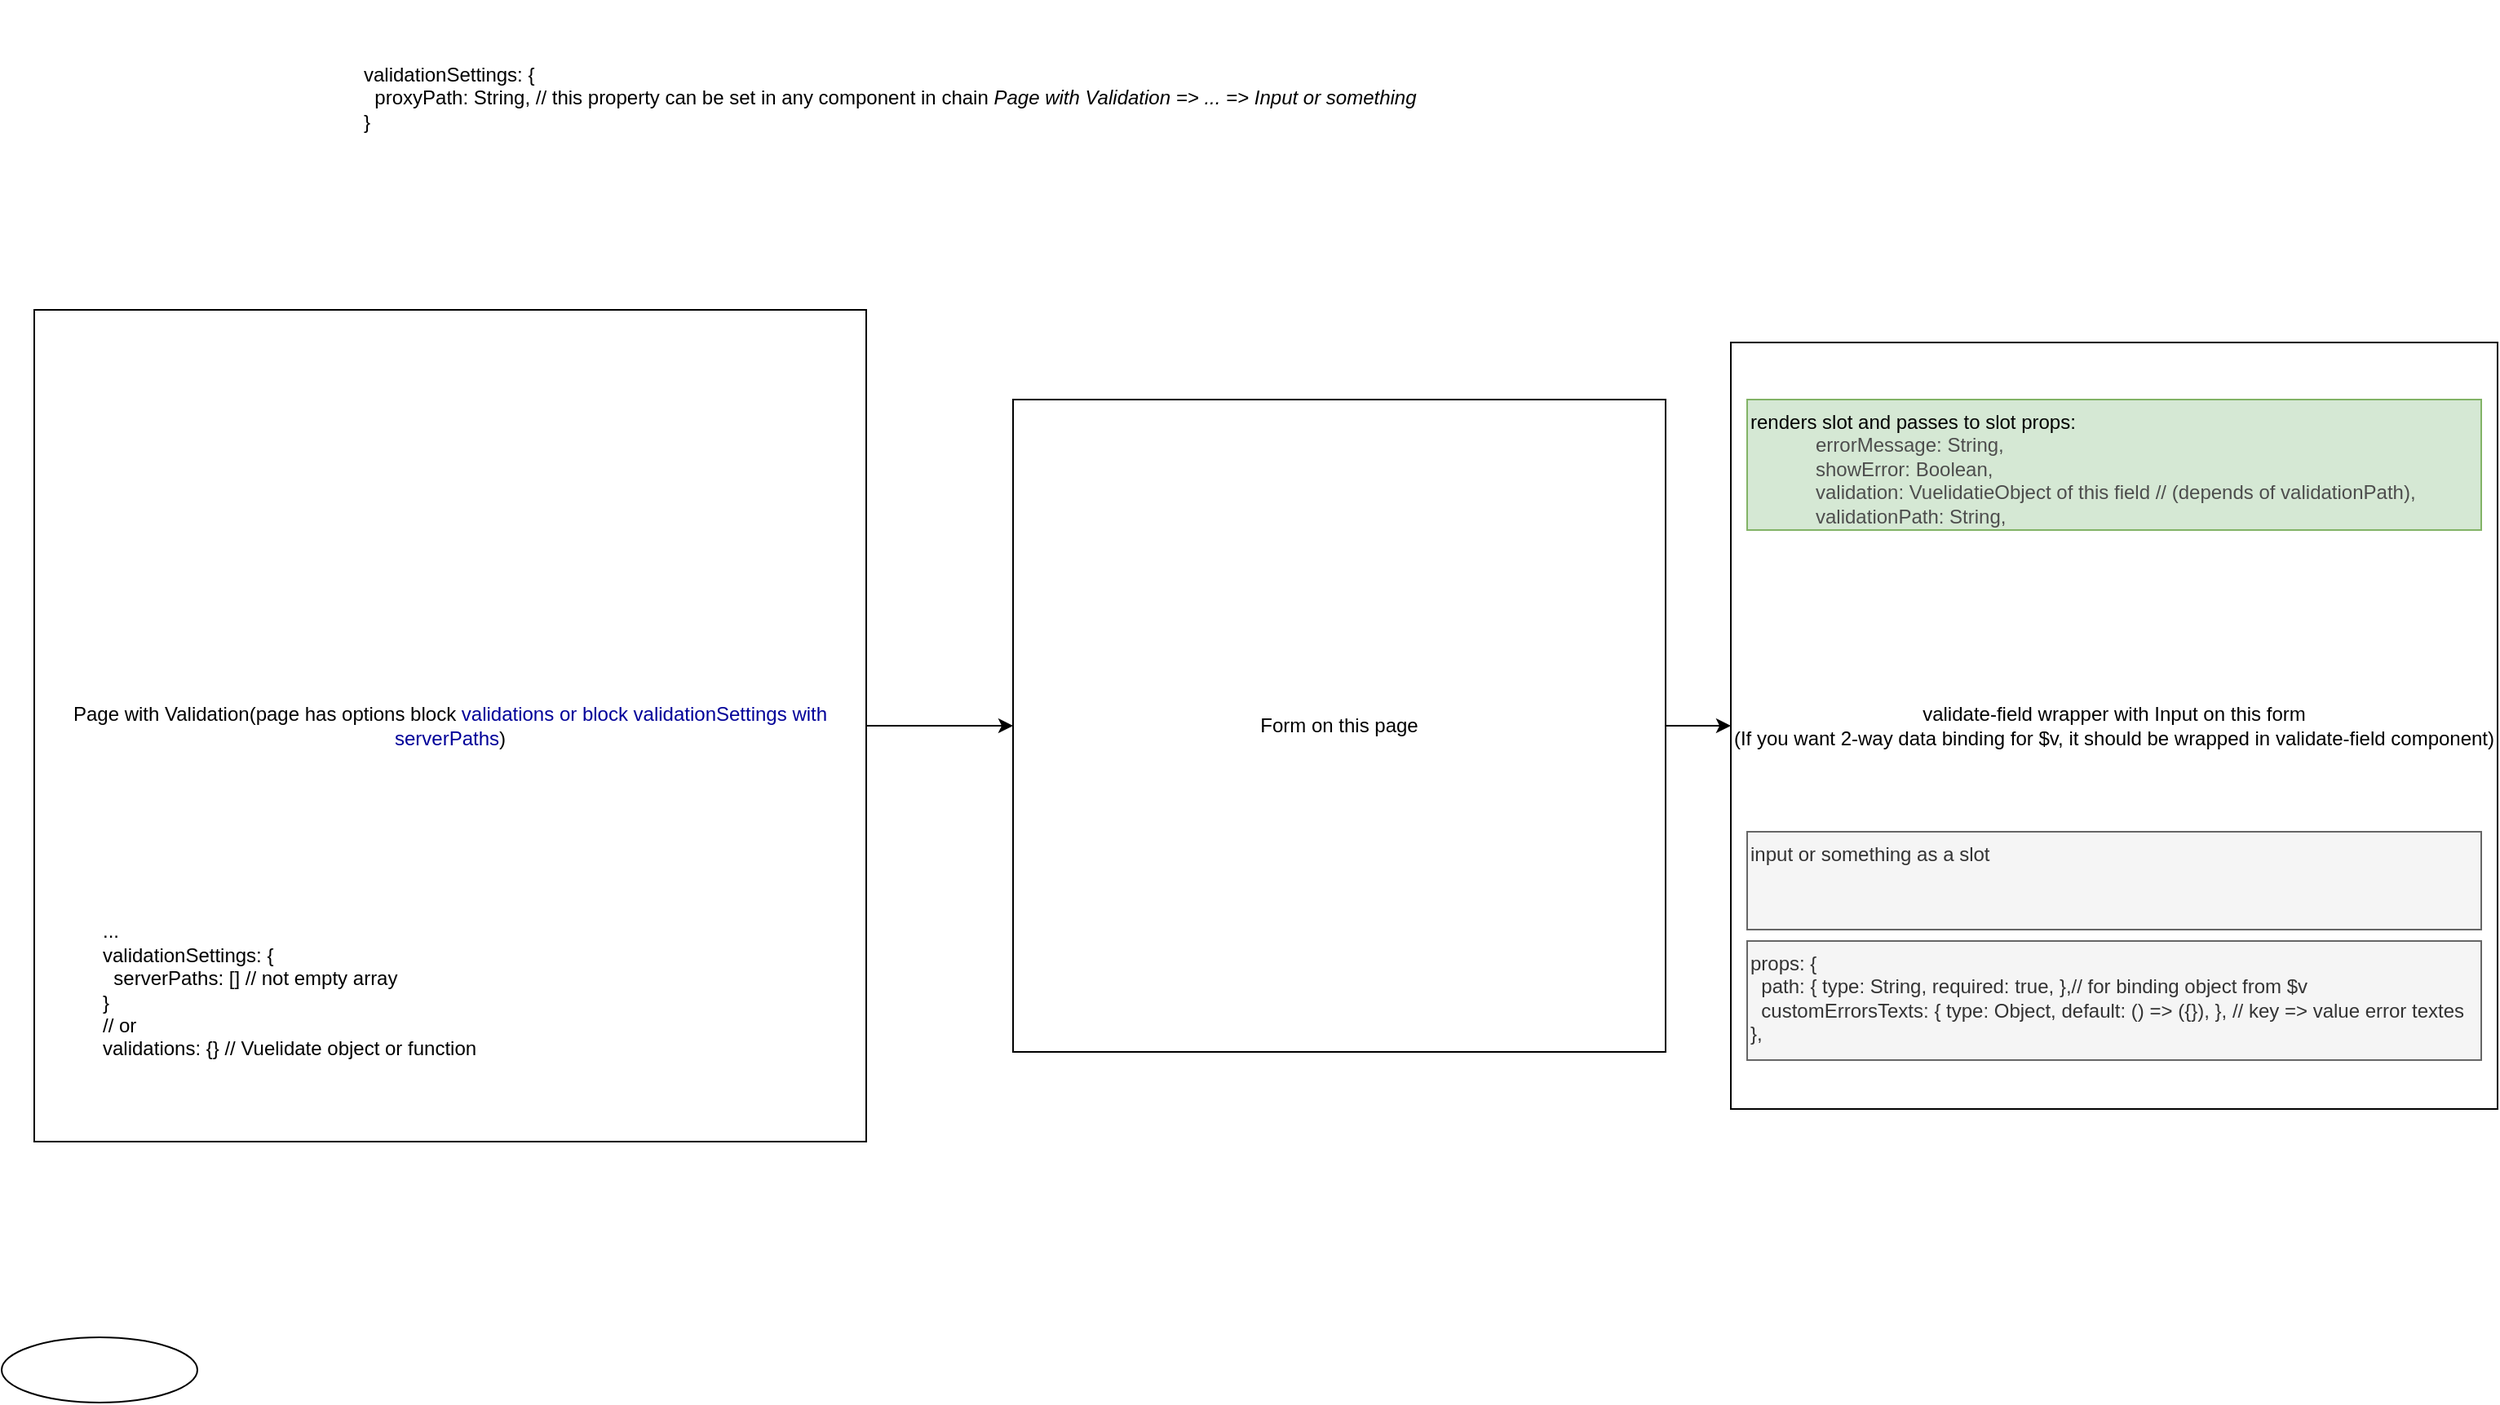 <mxfile version="12.5.5" type="device"><diagram id="c8gkNbU72sRuuRXMx1tc" name="Page-1"><mxGraphModel dx="1113" dy="760" grid="1" gridSize="10" guides="1" tooltips="1" connect="1" arrows="1" fold="1" page="1" pageScale="1" pageWidth="827" pageHeight="1169" math="0" shadow="0"><root><mxCell id="0"/><mxCell id="1" parent="0"/><mxCell id="3KYWlv0enxDmBssMcUOx-5" value="" style="edgeStyle=orthogonalEdgeStyle;rounded=0;orthogonalLoop=1;jettySize=auto;html=1;" edge="1" parent="1" source="3KYWlv0enxDmBssMcUOx-1" target="3KYWlv0enxDmBssMcUOx-4"><mxGeometry relative="1" as="geometry"/></mxCell><mxCell id="3KYWlv0enxDmBssMcUOx-1" value="Page with Validation(page has options block &lt;font color=&quot;#000099&quot;&gt;validations or block validationSettings with serverPaths&lt;/font&gt;)" style="whiteSpace=wrap;html=1;aspect=fixed;" vertex="1" parent="1"><mxGeometry x="140" y="210" width="510" height="510" as="geometry"/></mxCell><mxCell id="3KYWlv0enxDmBssMcUOx-7" value="" style="edgeStyle=orthogonalEdgeStyle;rounded=0;orthogonalLoop=1;jettySize=auto;html=1;" edge="1" parent="1" source="3KYWlv0enxDmBssMcUOx-4" target="3KYWlv0enxDmBssMcUOx-6"><mxGeometry relative="1" as="geometry"/></mxCell><mxCell id="3KYWlv0enxDmBssMcUOx-4" value="Form on this page" style="whiteSpace=wrap;html=1;aspect=fixed;" vertex="1" parent="1"><mxGeometry x="740" y="265" width="400" height="400" as="geometry"/></mxCell><mxCell id="3KYWlv0enxDmBssMcUOx-6" value="validate-field wrapper with Input on this form&lt;br&gt;(If you want 2-way data binding for $v, it should be wrapped in validate-field component)" style="whiteSpace=wrap;html=1;aspect=fixed;" vertex="1" parent="1"><mxGeometry x="1180" y="230" width="470" height="470" as="geometry"/></mxCell><mxCell id="3KYWlv0enxDmBssMcUOx-3" value="...&lt;br&gt;validationSettings: {&lt;br&gt;&amp;nbsp; serverPaths: [] // not empty array&lt;br&gt;}&lt;br&gt;// or&lt;br&gt;validations: {} // Vuelidate object or function" style="text;html=1;strokeColor=none;fillColor=none;align=left;verticalAlign=middle;whiteSpace=wrap;rounded=0;" vertex="1" parent="1"><mxGeometry x="180" y="574" width="280" height="106" as="geometry"/></mxCell><mxCell id="3KYWlv0enxDmBssMcUOx-11" value="props: {&lt;br&gt;&amp;nbsp; path: { type: String, required: true, },// for binding object from $v&lt;br&gt;&amp;nbsp; customErrorsTexts: { type: Object, default: () =&amp;gt; ({}), }, // key =&amp;gt; value error textes&lt;br&gt;}," style="text;html=1;fillColor=#f5f5f5;strokeColor=#666666;fontColor=#333333;" vertex="1" parent="1"><mxGeometry x="1190" y="597" width="450" height="73" as="geometry"/></mxCell><mxCell id="3KYWlv0enxDmBssMcUOx-12" value="input or something as a slot" style="text;html=1;fillColor=#f5f5f5;strokeColor=#666666;fontColor=#333333;" vertex="1" parent="1"><mxGeometry x="1190" y="530" width="450" height="60" as="geometry"/></mxCell><mxCell id="3KYWlv0enxDmBssMcUOx-13" value="renders slot and passes to slot props:&lt;br&gt;&lt;blockquote style=&quot;margin: 0 0 0 40px ; border: none ; padding: 0px&quot;&gt;&lt;font color=&quot;#4d4d4d&quot;&gt;errorMessage: String,&amp;nbsp;&lt;br&gt;&lt;/font&gt;&lt;font color=&quot;#4d4d4d&quot;&gt;showError: Boolean,&amp;nbsp;&lt;br&gt;&lt;/font&gt;&lt;font color=&quot;#4d4d4d&quot;&gt;validation: VuelidatieObject of this field // (depends of validationPath),&amp;nbsp;&lt;br&gt;&lt;/font&gt;&lt;font color=&quot;#4d4d4d&quot;&gt;validationPath: String,&amp;nbsp;&lt;/font&gt;&lt;/blockquote&gt;" style="text;html=1;fillColor=#d5e8d4;strokeColor=#82b366;" vertex="1" parent="1"><mxGeometry x="1190" y="265" width="450" height="80" as="geometry"/></mxCell><mxCell id="3KYWlv0enxDmBssMcUOx-15" value="validationSettings: {&lt;br&gt;&amp;nbsp; proxyPath: String, // this property can be set in any component in chain &lt;i&gt;Page with Validation&amp;nbsp;=&amp;gt; ...&amp;nbsp;=&amp;gt; Input or something&lt;/i&gt;&lt;br&gt;}" style="text;html=1;strokeColor=none;fillColor=none;align=left;verticalAlign=middle;whiteSpace=wrap;rounded=0;" vertex="1" parent="1"><mxGeometry x="340" y="20" width="880" height="120" as="geometry"/></mxCell><mxCell id="3KYWlv0enxDmBssMcUOx-20" value="" style="ellipse;whiteSpace=wrap;html=1;" vertex="1" parent="1"><mxGeometry x="120" y="840" width="120" height="40" as="geometry"/></mxCell></root></mxGraphModel></diagram></mxfile>